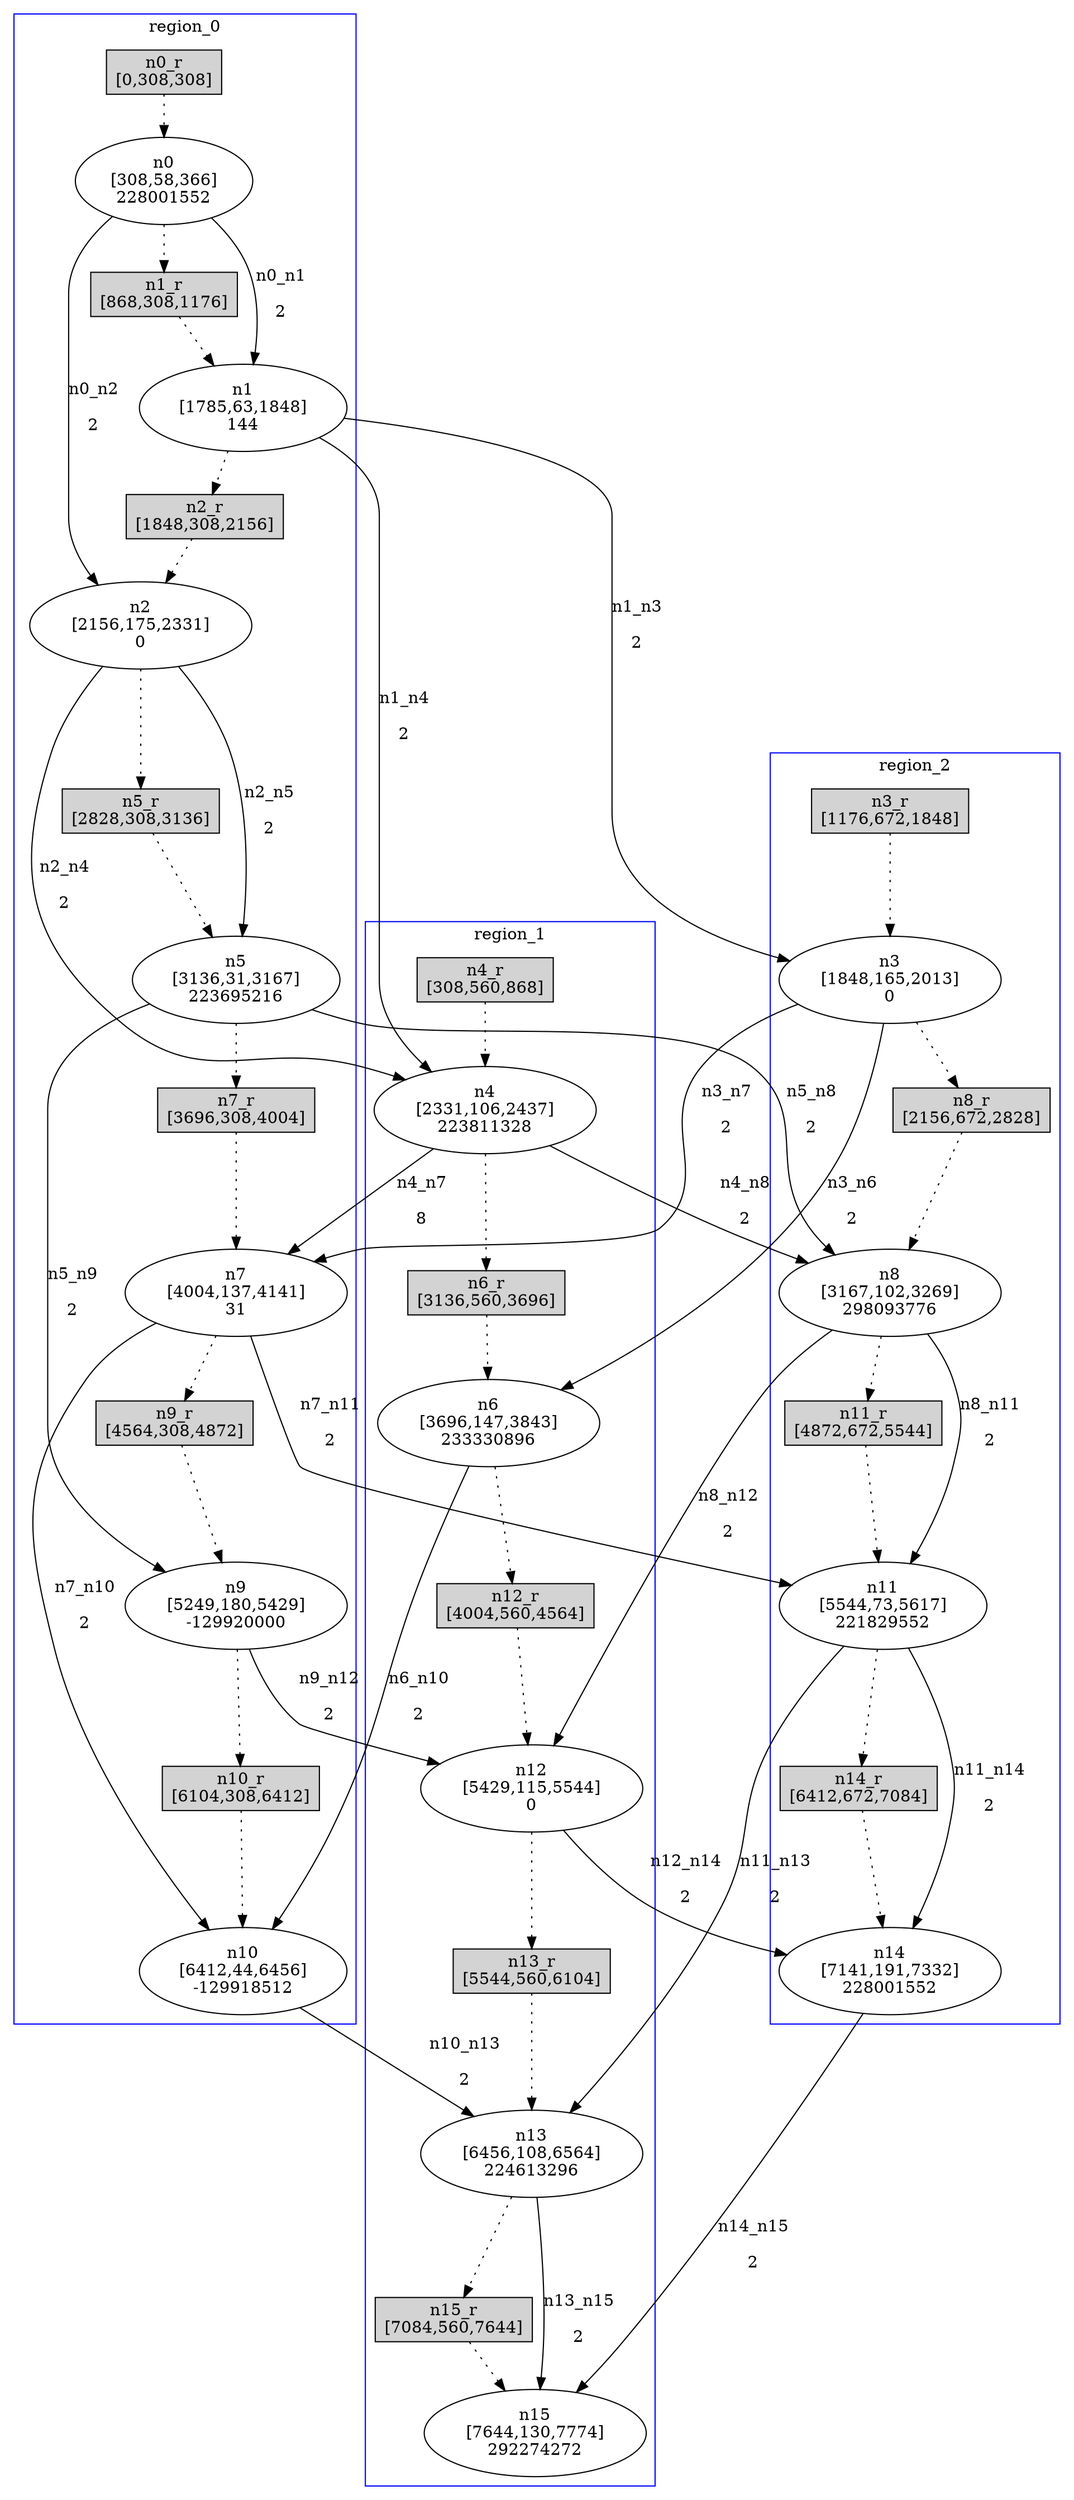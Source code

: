//3-LSsolveMIPnSolStatus 9.
//4-SL 7774.
//5-LSsolveMIPsolveTime(double) 1800.03.
//6-reconfigurateNum(int) 16.
//7-reconfigurateTime(int) 7644.
digraph test_0 {
	size="28,40";
	subgraph cluster0 {
		stytle=filled;
		color=blue;
		label=region_0;
		n0_r [ shape = box, style = filled, label = "n0_r\n[0,308,308]" ];
		n0 [ label="n0\n[308,58,366]\n228001552" ];
		n0_r -> n0 [ style = dotted ];
		n1_r [ shape = box, style = filled, label = "n1_r\n[868,308,1176]" ];
		n1 [ label="n1\n[1785,63,1848]\n144" ];
		n1_r -> n1 [ style = dotted ];
		n2_r [ shape = box, style = filled, label = "n2_r\n[1848,308,2156]" ];
		n2 [ label="n2\n[2156,175,2331]\n0" ];
		n2_r -> n2 [ style = dotted ];
		n5_r [ shape = box, style = filled, label = "n5_r\n[2828,308,3136]" ];
		n5 [ label="n5\n[3136,31,3167]\n223695216" ];
		n5_r -> n5 [ style = dotted ];
		n7_r [ shape = box, style = filled, label = "n7_r\n[3696,308,4004]" ];
		n7 [ label="n7\n[4004,137,4141]\n31" ];
		n7_r -> n7 [ style = dotted ];
		n9_r [ shape = box, style = filled, label = "n9_r\n[4564,308,4872]" ];
		n9 [ label="n9\n[5249,180,5429]\n-129920000" ];
		n9_r -> n9 [ style = dotted ];
		n10_r [ shape = box, style = filled, label = "n10_r\n[6104,308,6412]" ];
		n10 [ label="n10\n[6412,44,6456]\n-129918512" ];
		n10_r -> n10 [ style = dotted ];
		n0 -> n1_r [ style = dotted ];
		n1 -> n2_r [ style = dotted ];
		n2 -> n5_r [ style = dotted ];
		n5 -> n7_r [ style = dotted ];
		n7 -> n9_r [ style = dotted ];
		n9 -> n10_r [ style = dotted ];
	}
	subgraph cluster1 {
		stytle=filled;
		color=blue;
		label=region_1;
		n4_r [ shape = box, style = filled, label = "n4_r\n[308,560,868]" ];
		n4 [ label="n4\n[2331,106,2437]\n223811328" ];
		n4_r -> n4 [ style = dotted ];
		n6_r [ shape = box, style = filled, label = "n6_r\n[3136,560,3696]" ];
		n6 [ label="n6\n[3696,147,3843]\n233330896" ];
		n6_r -> n6 [ style = dotted ];
		n12_r [ shape = box, style = filled, label = "n12_r\n[4004,560,4564]" ];
		n12 [ label="n12\n[5429,115,5544]\n0" ];
		n12_r -> n12 [ style = dotted ];
		n13_r [ shape = box, style = filled, label = "n13_r\n[5544,560,6104]" ];
		n13 [ label="n13\n[6456,108,6564]\n224613296" ];
		n13_r -> n13 [ style = dotted ];
		n15_r [ shape = box, style = filled, label = "n15_r\n[7084,560,7644]" ];
		n15 [ label="n15\n[7644,130,7774]\n292274272" ];
		n15_r -> n15 [ style = dotted ];
		n4 -> n6_r [ style = dotted ];
		n6 -> n12_r [ style = dotted ];
		n12 -> n13_r [ style = dotted ];
		n13 -> n15_r [ style = dotted ];
	}
	subgraph cluster2 {
		stytle=filled;
		color=blue;
		label=region_2;
		n3_r [ shape = box, style = filled, label = "n3_r\n[1176,672,1848]" ];
		n3 [ label="n3\n[1848,165,2013]\n0" ];
		n3_r -> n3 [ style = dotted ];
		n8_r [ shape = box, style = filled, label = "n8_r\n[2156,672,2828]" ];
		n8 [ label="n8\n[3167,102,3269]\n298093776" ];
		n8_r -> n8 [ style = dotted ];
		n11_r [ shape = box, style = filled, label = "n11_r\n[4872,672,5544]" ];
		n11 [ label="n11\n[5544,73,5617]\n221829552" ];
		n11_r -> n11 [ style = dotted ];
		n14_r [ shape = box, style = filled, label = "n14_r\n[6412,672,7084]" ];
		n14 [ label="n14\n[7141,191,7332]\n228001552" ];
		n14_r -> n14 [ style = dotted ];
		n3 -> n8_r [ style = dotted ];
		n8 -> n11_r [ style = dotted ];
		n11 -> n14_r [ style = dotted ];
	}
	n0 -> n1 [ label="n0_n1\n2" ];
	n0 -> n2 [ label="n0_n2\n2" ];
	n1 -> n3 [ label="n1_n3\n2" ];
	n1 -> n4 [ label="n1_n4\n2" ];
	n2 -> n4 [ label="n2_n4\n2" ];
	n2 -> n5 [ label="n2_n5\n2" ];
	n3 -> n6 [ label="n3_n6\n2" ];
	n3 -> n7 [ label="n3_n7\n2" ];
	n4 -> n7 [ label="n4_n7\n8" ];
	n4 -> n8 [ label="n4_n8\n2" ];
	n5 -> n8 [ label="n5_n8\n2" ];
	n5 -> n9 [ label="n5_n9\n2" ];
	n6 -> n10 [ label="n6_n10\n2" ];
	n7 -> n10 [ label="n7_n10\n2" ];
	n7 -> n11 [ label="n7_n11\n2" ];
	n8 -> n11 [ label="n8_n11\n2" ];
	n8 -> n12 [ label="n8_n12\n2" ];
	n9 -> n12 [ label="n9_n12\n2" ];
	n10 -> n13 [ label="n10_n13\n2" ];
	n11 -> n13 [ label="n11_n13\n2" ];
	n11 -> n14 [ label="n11_n14\n2" ];
	n12 -> n14 [ label="n12_n14\n2" ];
	n13 -> n15 [ label="n13_n15\n2" ];
	n14 -> n15 [ label="n14_n15\n2" ];
}
